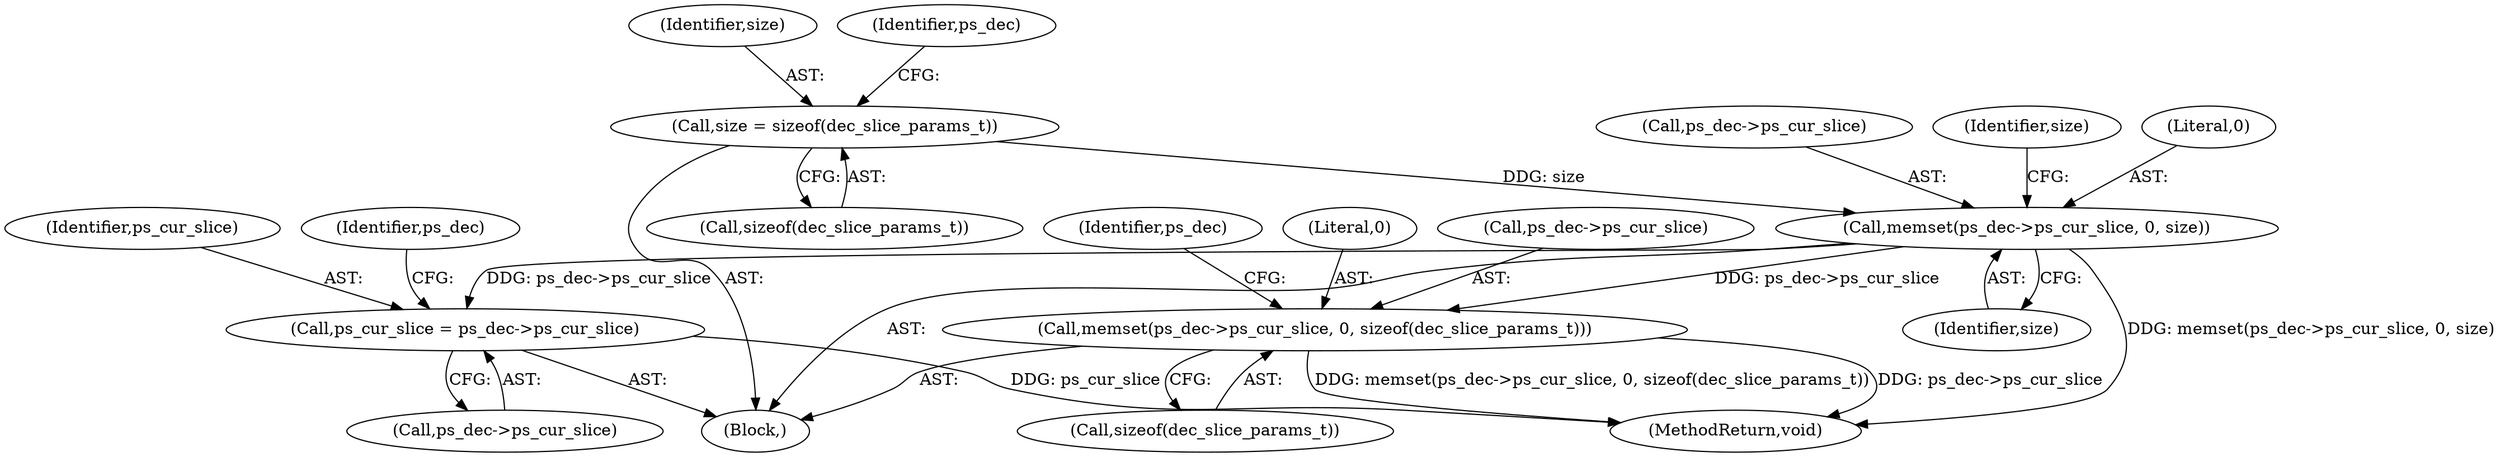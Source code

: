 digraph "0_Android_cc676ebd95247646e67907ccab150fb77a847335@API" {
"1000212" [label="(Call,memset(ps_dec->ps_cur_slice, 0, size))"];
"1000208" [label="(Call,size = sizeof(dec_slice_params_t))"];
"1000267" [label="(Call,ps_cur_slice = ps_dec->ps_cur_slice)"];
"1000942" [label="(Call,memset(ps_dec->ps_cur_slice, 0, sizeof(dec_slice_params_t)))"];
"1000946" [label="(Literal,0)"];
"1000268" [label="(Identifier,ps_cur_slice)"];
"1000217" [label="(Identifier,size)"];
"1000274" [label="(Identifier,ps_dec)"];
"1000947" [label="(Call,sizeof(dec_slice_params_t))"];
"1000213" [label="(Call,ps_dec->ps_cur_slice)"];
"1000210" [label="(Call,sizeof(dec_slice_params_t))"];
"1000943" [label="(Call,ps_dec->ps_cur_slice)"];
"1000209" [label="(Identifier,size)"];
"1000963" [label="(MethodReturn,void)"];
"1000942" [label="(Call,memset(ps_dec->ps_cur_slice, 0, sizeof(dec_slice_params_t)))"];
"1000214" [label="(Identifier,ps_dec)"];
"1000950" [label="(Identifier,ps_dec)"];
"1000219" [label="(Identifier,size)"];
"1000208" [label="(Call,size = sizeof(dec_slice_params_t))"];
"1000267" [label="(Call,ps_cur_slice = ps_dec->ps_cur_slice)"];
"1000121" [label="(Block,)"];
"1000216" [label="(Literal,0)"];
"1000269" [label="(Call,ps_dec->ps_cur_slice)"];
"1000212" [label="(Call,memset(ps_dec->ps_cur_slice, 0, size))"];
"1000212" -> "1000121"  [label="AST: "];
"1000212" -> "1000217"  [label="CFG: "];
"1000213" -> "1000212"  [label="AST: "];
"1000216" -> "1000212"  [label="AST: "];
"1000217" -> "1000212"  [label="AST: "];
"1000219" -> "1000212"  [label="CFG: "];
"1000212" -> "1000963"  [label="DDG: memset(ps_dec->ps_cur_slice, 0, size)"];
"1000208" -> "1000212"  [label="DDG: size"];
"1000212" -> "1000267"  [label="DDG: ps_dec->ps_cur_slice"];
"1000212" -> "1000942"  [label="DDG: ps_dec->ps_cur_slice"];
"1000208" -> "1000121"  [label="AST: "];
"1000208" -> "1000210"  [label="CFG: "];
"1000209" -> "1000208"  [label="AST: "];
"1000210" -> "1000208"  [label="AST: "];
"1000214" -> "1000208"  [label="CFG: "];
"1000267" -> "1000121"  [label="AST: "];
"1000267" -> "1000269"  [label="CFG: "];
"1000268" -> "1000267"  [label="AST: "];
"1000269" -> "1000267"  [label="AST: "];
"1000274" -> "1000267"  [label="CFG: "];
"1000267" -> "1000963"  [label="DDG: ps_cur_slice"];
"1000942" -> "1000121"  [label="AST: "];
"1000942" -> "1000947"  [label="CFG: "];
"1000943" -> "1000942"  [label="AST: "];
"1000946" -> "1000942"  [label="AST: "];
"1000947" -> "1000942"  [label="AST: "];
"1000950" -> "1000942"  [label="CFG: "];
"1000942" -> "1000963"  [label="DDG: memset(ps_dec->ps_cur_slice, 0, sizeof(dec_slice_params_t))"];
"1000942" -> "1000963"  [label="DDG: ps_dec->ps_cur_slice"];
}
